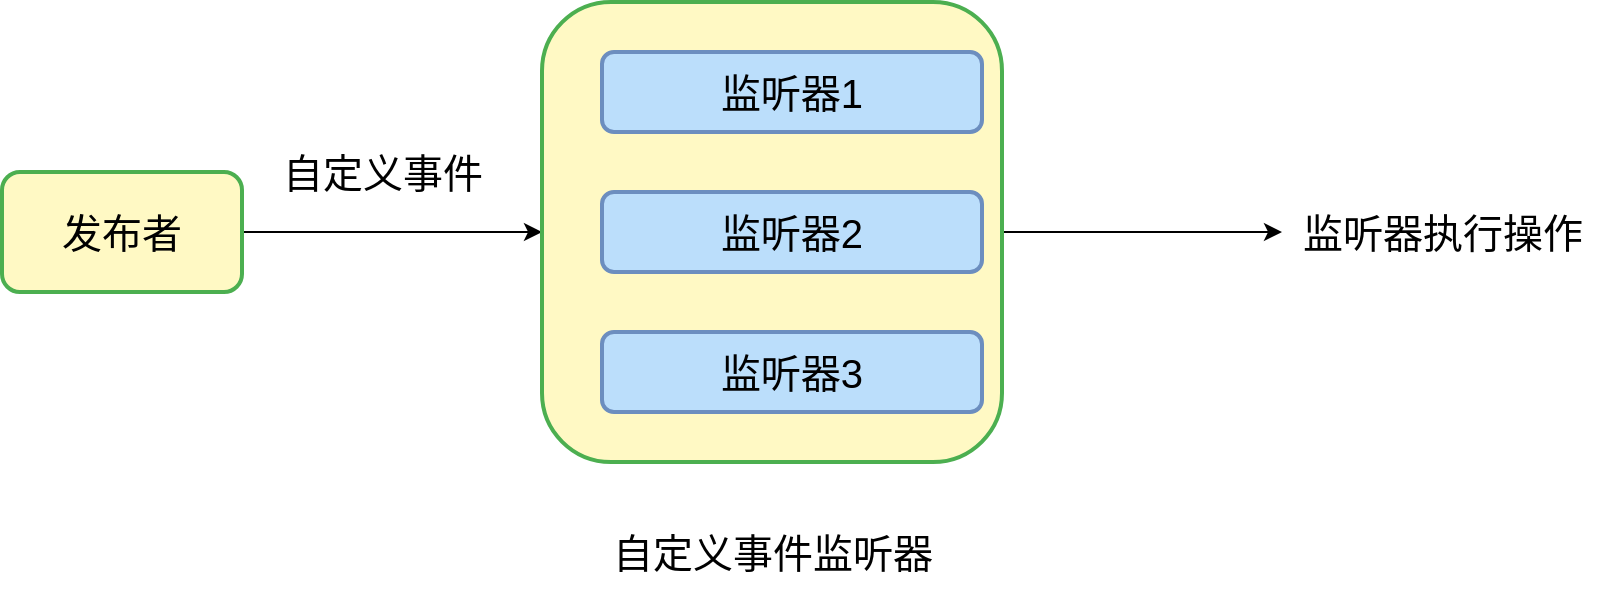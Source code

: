 <mxfile version="24.7.5">
  <diagram name="第 1 页" id="ROeh4y4I0DrPFIAwPQ1K">
    <mxGraphModel dx="654" dy="906" grid="1" gridSize="10" guides="1" tooltips="1" connect="1" arrows="1" fold="1" page="0" pageScale="1" pageWidth="827" pageHeight="1169" math="0" shadow="0">
      <root>
        <mxCell id="0" />
        <mxCell id="1" parent="0" />
        <mxCell id="JdlAmpJ0zC13tKG4Zac1-3" style="rounded=0;orthogonalLoop=1;jettySize=auto;html=1;" edge="1" parent="1" source="JdlAmpJ0zC13tKG4Zac1-1" target="JdlAmpJ0zC13tKG4Zac1-2">
          <mxGeometry relative="1" as="geometry" />
        </mxCell>
        <mxCell id="JdlAmpJ0zC13tKG4Zac1-1" value="&lt;span style=&quot;font-size: 20px;&quot;&gt;发布者&lt;/span&gt;" style="rounded=1;whiteSpace=wrap;html=1;fontFamily=Helvetica;fontSize=11;fontColor=default;strokeColor=#4CAF50;fillColor=#FFF9C4;strokeWidth=2;" vertex="1" parent="1">
          <mxGeometry x="30" y="80" width="120" height="60" as="geometry" />
        </mxCell>
        <mxCell id="JdlAmpJ0zC13tKG4Zac1-7" style="rounded=0;orthogonalLoop=1;jettySize=auto;html=1;" edge="1" parent="1" source="JdlAmpJ0zC13tKG4Zac1-2" target="JdlAmpJ0zC13tKG4Zac1-5">
          <mxGeometry relative="1" as="geometry" />
        </mxCell>
        <mxCell id="JdlAmpJ0zC13tKG4Zac1-2" value="" style="rounded=1;whiteSpace=wrap;html=1;fontFamily=Helvetica;fontSize=11;fontColor=default;strokeColor=#4CAF50;fillColor=#FFF9C4;strokeWidth=2;" vertex="1" parent="1">
          <mxGeometry x="300" y="-5" width="230" height="230" as="geometry" />
        </mxCell>
        <mxCell id="JdlAmpJ0zC13tKG4Zac1-5" value="&lt;font style=&quot;font-size: 20px;&quot;&gt;监听器执行操作&lt;/font&gt;" style="text;html=1;align=center;verticalAlign=middle;resizable=0;points=[];autosize=1;strokeColor=none;fillColor=none;" vertex="1" parent="1">
          <mxGeometry x="670" y="90" width="160" height="40" as="geometry" />
        </mxCell>
        <mxCell id="JdlAmpJ0zC13tKG4Zac1-8" value="&lt;span style=&quot;font-size: 20px;&quot;&gt;监听器1&lt;/span&gt;" style="rounded=1;whiteSpace=wrap;html=1;fontFamily=Helvetica;fontSize=11;strokeColor=#6c8ebf;fillColor=#BBDEFB;fontColor=default;strokeWidth=2;" vertex="1" parent="1">
          <mxGeometry x="330" y="20" width="190" height="40" as="geometry" />
        </mxCell>
        <mxCell id="JdlAmpJ0zC13tKG4Zac1-9" value="&lt;span style=&quot;font-size: 20px;&quot;&gt;监听器2&lt;/span&gt;" style="rounded=1;whiteSpace=wrap;html=1;fontFamily=Helvetica;fontSize=11;strokeColor=#6c8ebf;fillColor=#BBDEFB;fontColor=default;strokeWidth=2;" vertex="1" parent="1">
          <mxGeometry x="330" y="90" width="190" height="40" as="geometry" />
        </mxCell>
        <mxCell id="JdlAmpJ0zC13tKG4Zac1-10" value="&lt;span style=&quot;font-size: 20px;&quot;&gt;监听器3&lt;/span&gt;" style="rounded=1;whiteSpace=wrap;html=1;fontFamily=Helvetica;fontSize=11;strokeColor=#6c8ebf;fillColor=#BBDEFB;fontColor=default;strokeWidth=2;" vertex="1" parent="1">
          <mxGeometry x="330" y="160" width="190" height="40" as="geometry" />
        </mxCell>
        <mxCell id="JdlAmpJ0zC13tKG4Zac1-12" value="&lt;font style=&quot;font-size: 20px;&quot;&gt;自定义事件&lt;/font&gt;" style="text;html=1;align=center;verticalAlign=middle;resizable=0;points=[];autosize=1;strokeColor=none;fillColor=none;" vertex="1" parent="1">
          <mxGeometry x="160" y="60" width="120" height="40" as="geometry" />
        </mxCell>
        <mxCell id="JdlAmpJ0zC13tKG4Zac1-13" value="&lt;font style=&quot;font-size: 20px;&quot;&gt;自定义事件监听器&lt;/font&gt;" style="text;html=1;align=center;verticalAlign=middle;resizable=0;points=[];autosize=1;strokeColor=none;fillColor=none;" vertex="1" parent="1">
          <mxGeometry x="325" y="250" width="180" height="40" as="geometry" />
        </mxCell>
      </root>
    </mxGraphModel>
  </diagram>
</mxfile>
